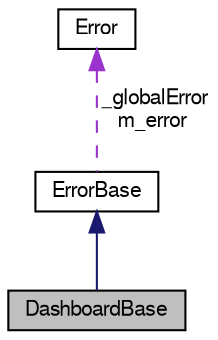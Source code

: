 digraph "DashboardBase"
{
  bgcolor="transparent";
  edge [fontname="FreeSans",fontsize="10",labelfontname="FreeSans",labelfontsize="10"];
  node [fontname="FreeSans",fontsize="10",shape=record];
  Node1 [label="DashboardBase",height=0.2,width=0.4,color="black", fillcolor="grey75", style="filled" fontcolor="black"];
  Node2 -> Node1 [dir="back",color="midnightblue",fontsize="10",style="solid",fontname="FreeSans"];
  Node2 [label="ErrorBase",height=0.2,width=0.4,color="black",URL="$class_error_base.html"];
  Node3 -> Node2 [dir="back",color="darkorchid3",fontsize="10",style="dashed",label=" _globalError\nm_error" ,fontname="FreeSans"];
  Node3 [label="Error",height=0.2,width=0.4,color="black",URL="$class_error.html"];
}

